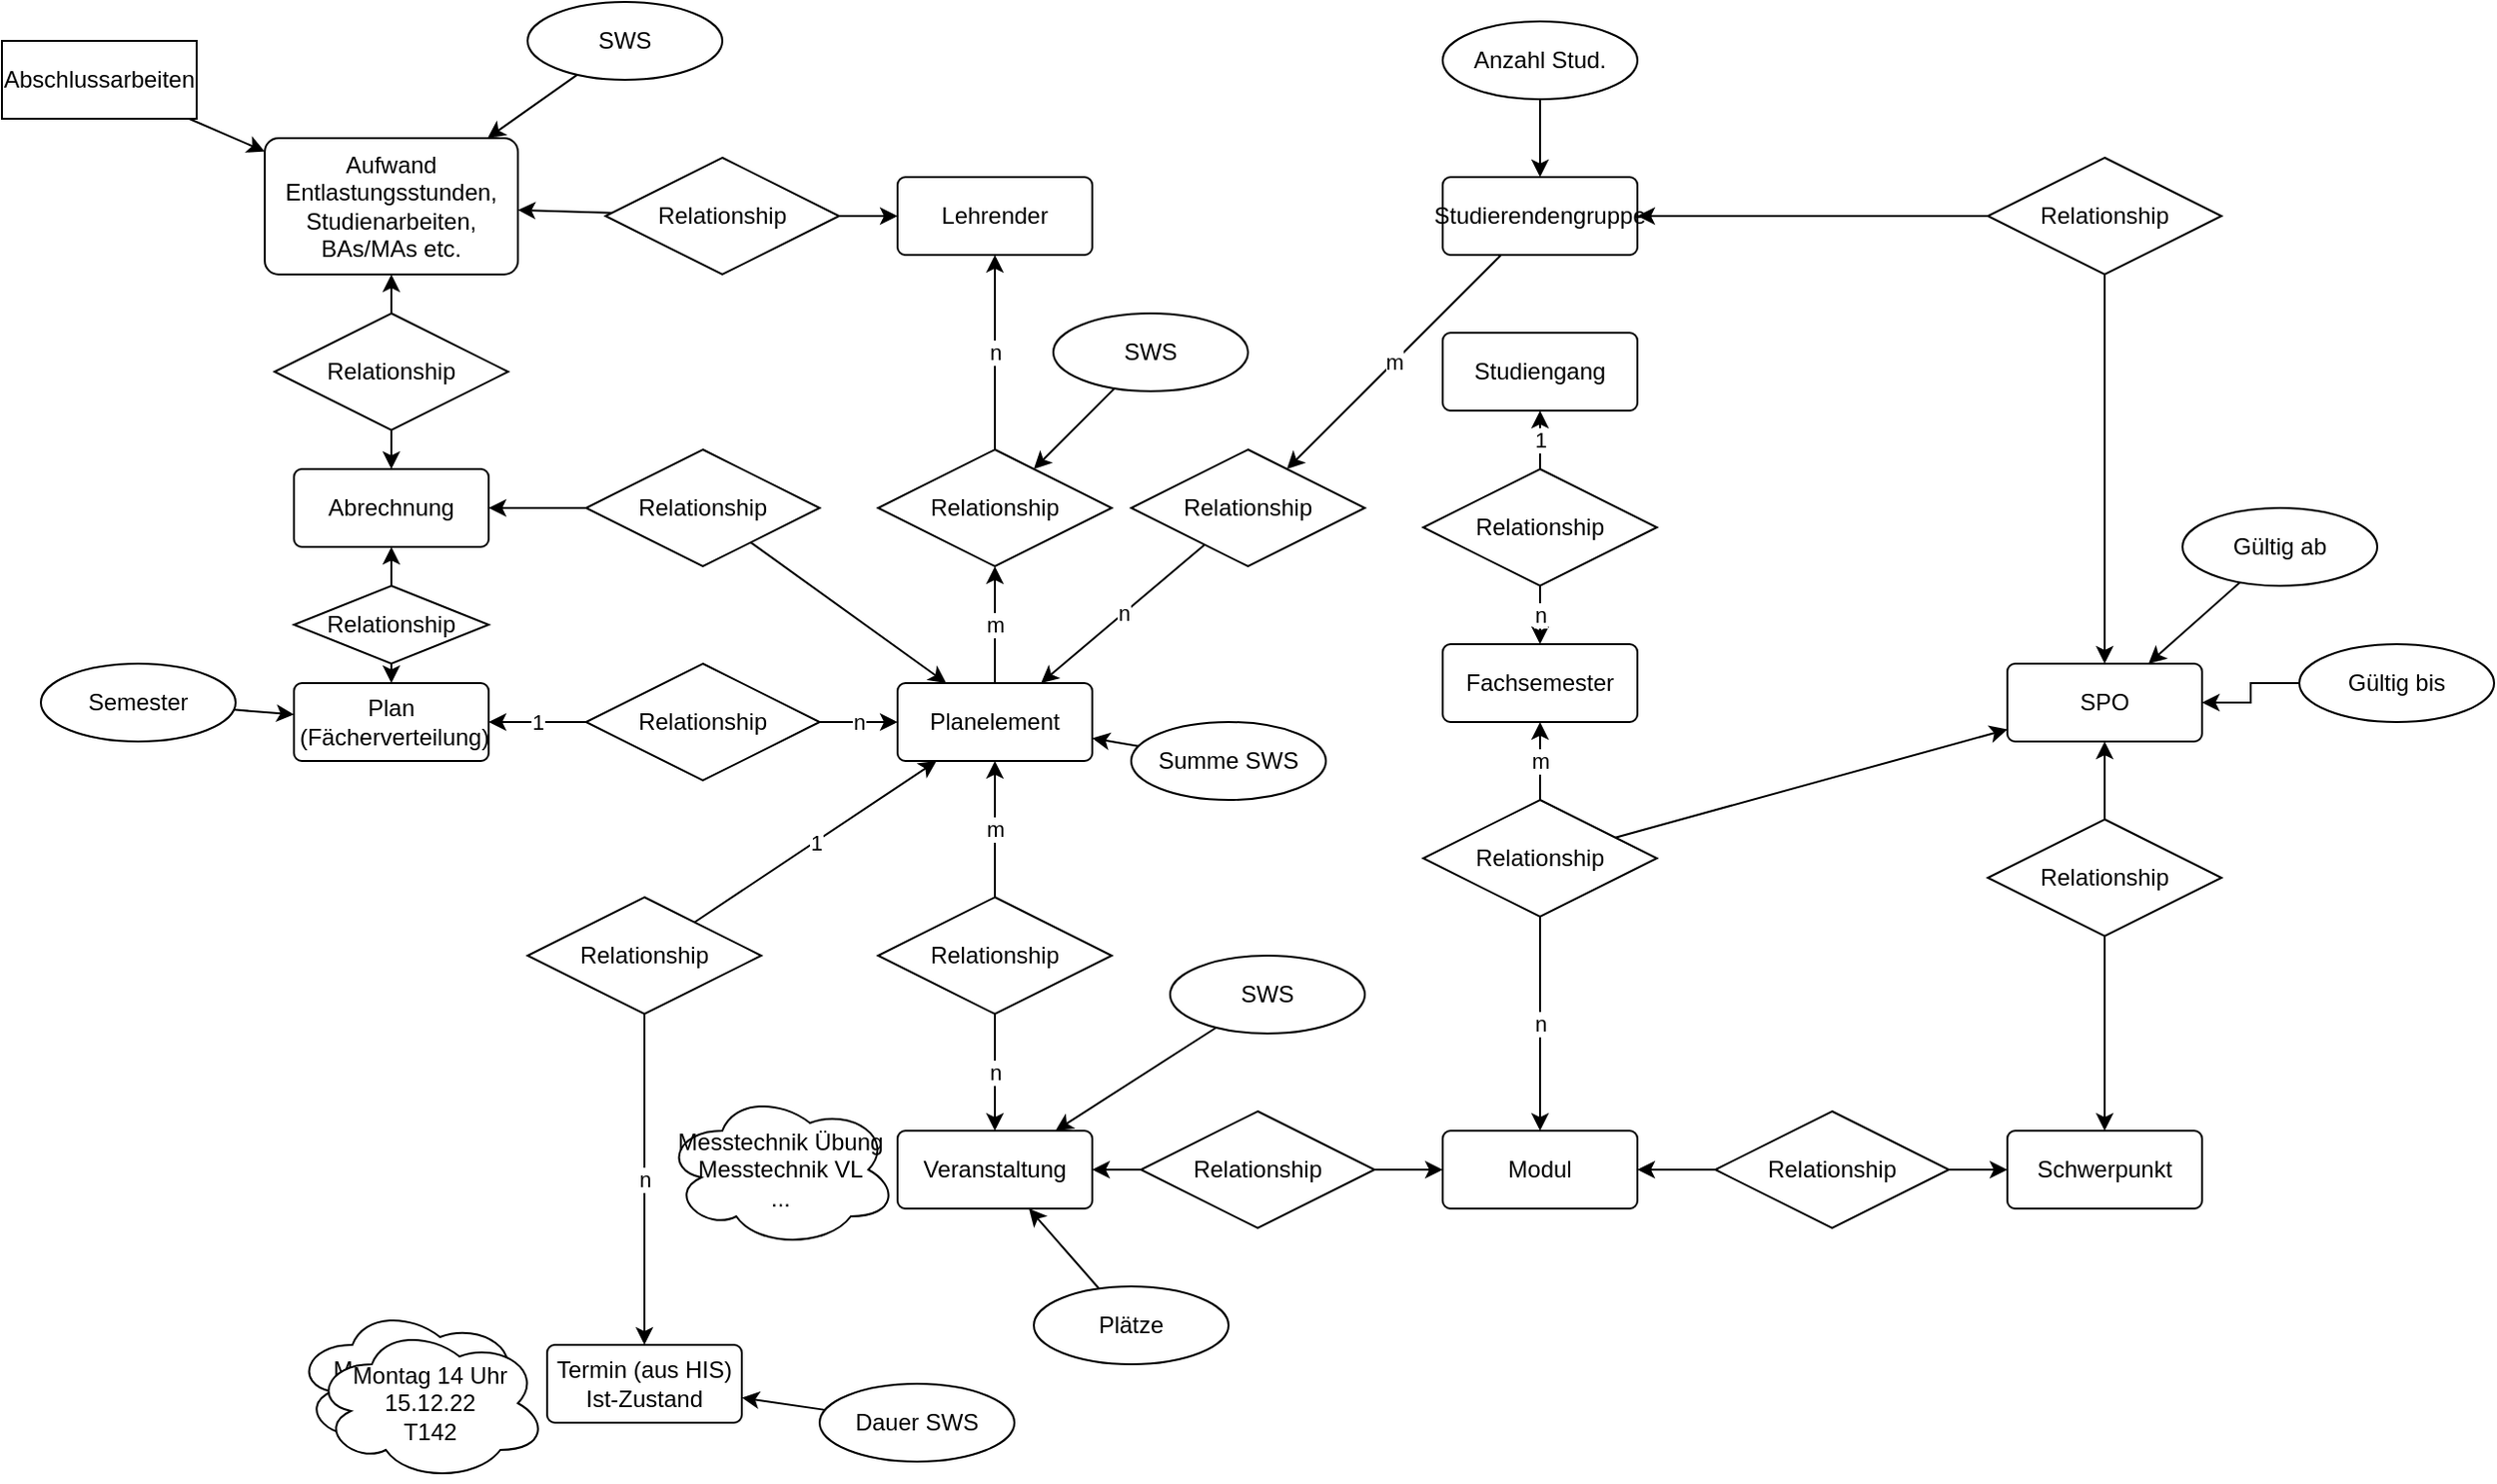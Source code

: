 <mxfile version="18.1.2" type="github">
  <diagram id="R2lEEEUBdFMjLlhIrx00" name="Page-1">
    <mxGraphModel dx="2272" dy="1880" grid="1" gridSize="10" guides="1" tooltips="1" connect="1" arrows="1" fold="1" page="1" pageScale="1" pageWidth="850" pageHeight="1100" math="0" shadow="0" extFonts="Permanent Marker^https://fonts.googleapis.com/css?family=Permanent+Marker">
      <root>
        <mxCell id="0" />
        <mxCell id="1" parent="0" />
        <mxCell id="gRnNfKeBFgU3KXUvMVqS-1" value="Lehrender" style="rounded=1;arcSize=10;whiteSpace=wrap;html=1;align=center;" parent="1" vertex="1">
          <mxGeometry x="240" y="40" width="100" height="40" as="geometry" />
        </mxCell>
        <mxCell id="gRnNfKeBFgU3KXUvMVqS-2" value="&lt;div&gt;Modul&lt;/div&gt;" style="rounded=1;arcSize=10;whiteSpace=wrap;html=1;align=center;" parent="1" vertex="1">
          <mxGeometry x="520" y="530" width="100" height="40" as="geometry" />
        </mxCell>
        <mxCell id="gRnNfKeBFgU3KXUvMVqS-3" value="&lt;div&gt;Plan&lt;/div&gt;&amp;nbsp;(Fächerverteilung)" style="rounded=1;arcSize=10;whiteSpace=wrap;html=1;align=center;" parent="1" vertex="1">
          <mxGeometry x="-70" y="300" width="100" height="40" as="geometry" />
        </mxCell>
        <mxCell id="gRnNfKeBFgU3KXUvMVqS-5" value="&lt;div&gt;Studiengang&lt;/div&gt;" style="rounded=1;arcSize=10;whiteSpace=wrap;html=1;align=center;" parent="1" vertex="1">
          <mxGeometry x="520" y="120" width="100" height="40" as="geometry" />
        </mxCell>
        <mxCell id="gRnNfKeBFgU3KXUvMVqS-6" value="SPO" style="rounded=1;arcSize=10;whiteSpace=wrap;html=1;align=center;" parent="1" vertex="1">
          <mxGeometry x="810" y="290" width="100" height="40" as="geometry" />
        </mxCell>
        <mxCell id="gRnNfKeBFgU3KXUvMVqS-9" value="Veranstaltung" style="rounded=1;arcSize=10;whiteSpace=wrap;html=1;align=center;" parent="1" vertex="1">
          <mxGeometry x="240" y="530" width="100" height="40" as="geometry" />
        </mxCell>
        <mxCell id="gRnNfKeBFgU3KXUvMVqS-11" value="m" style="rounded=0;orthogonalLoop=1;jettySize=auto;html=1;" parent="1" source="gRnNfKeBFgU3KXUvMVqS-10" target="gRnNfKeBFgU3KXUvMVqS-36" edge="1">
          <mxGeometry relative="1" as="geometry" />
        </mxCell>
        <mxCell id="gRnNfKeBFgU3KXUvMVqS-12" value="n" style="edgeStyle=orthogonalEdgeStyle;rounded=0;orthogonalLoop=1;jettySize=auto;html=1;exitX=0.5;exitY=1;exitDx=0;exitDy=0;" parent="1" source="gRnNfKeBFgU3KXUvMVqS-10" target="gRnNfKeBFgU3KXUvMVqS-2" edge="1">
          <mxGeometry relative="1" as="geometry" />
        </mxCell>
        <mxCell id="gRnNfKeBFgU3KXUvMVqS-43" style="edgeStyle=none;rounded=0;orthogonalLoop=1;jettySize=auto;html=1;" parent="1" source="gRnNfKeBFgU3KXUvMVqS-10" target="gRnNfKeBFgU3KXUvMVqS-6" edge="1">
          <mxGeometry relative="1" as="geometry" />
        </mxCell>
        <mxCell id="gRnNfKeBFgU3KXUvMVqS-10" value="Relationship" style="shape=rhombus;perimeter=rhombusPerimeter;whiteSpace=wrap;html=1;align=center;" parent="1" vertex="1">
          <mxGeometry x="510" y="360" width="120" height="60" as="geometry" />
        </mxCell>
        <mxCell id="gRnNfKeBFgU3KXUvMVqS-18" style="rounded=0;orthogonalLoop=1;jettySize=auto;html=1;" parent="1" source="gRnNfKeBFgU3KXUvMVqS-17" target="gRnNfKeBFgU3KXUvMVqS-6" edge="1">
          <mxGeometry relative="1" as="geometry" />
        </mxCell>
        <mxCell id="gRnNfKeBFgU3KXUvMVqS-17" value="Gültig ab" style="ellipse;whiteSpace=wrap;html=1;align=center;" parent="1" vertex="1">
          <mxGeometry x="900" y="210" width="100" height="40" as="geometry" />
        </mxCell>
        <mxCell id="gRnNfKeBFgU3KXUvMVqS-20" style="rounded=0;orthogonalLoop=1;jettySize=auto;html=1;" parent="1" source="gRnNfKeBFgU3KXUvMVqS-19" target="gRnNfKeBFgU3KXUvMVqS-2" edge="1">
          <mxGeometry relative="1" as="geometry" />
        </mxCell>
        <mxCell id="gRnNfKeBFgU3KXUvMVqS-21" style="edgeStyle=none;rounded=0;orthogonalLoop=1;jettySize=auto;html=1;" parent="1" source="gRnNfKeBFgU3KXUvMVqS-19" target="gRnNfKeBFgU3KXUvMVqS-9" edge="1">
          <mxGeometry relative="1" as="geometry">
            <mxPoint x="405" y="656.957" as="targetPoint" />
          </mxGeometry>
        </mxCell>
        <mxCell id="gRnNfKeBFgU3KXUvMVqS-19" value="Relationship" style="shape=rhombus;perimeter=rhombusPerimeter;whiteSpace=wrap;html=1;align=center;" parent="1" vertex="1">
          <mxGeometry x="365" y="520" width="120" height="60" as="geometry" />
        </mxCell>
        <mxCell id="gRnNfKeBFgU3KXUvMVqS-22" value="Studierendengruppe" style="rounded=1;arcSize=10;whiteSpace=wrap;html=1;align=center;" parent="1" vertex="1">
          <mxGeometry x="520" y="40" width="100" height="40" as="geometry" />
        </mxCell>
        <mxCell id="gRnNfKeBFgU3KXUvMVqS-26" value="n" style="edgeStyle=none;rounded=0;orthogonalLoop=1;jettySize=auto;html=1;" parent="1" source="gRnNfKeBFgU3KXUvMVqS-24" target="gRnNfKeBFgU3KXUvMVqS-53" edge="1">
          <mxGeometry relative="1" as="geometry" />
        </mxCell>
        <mxCell id="gRnNfKeBFgU3KXUvMVqS-24" value="Relationship" style="shape=rhombus;perimeter=rhombusPerimeter;whiteSpace=wrap;html=1;align=center;" parent="1" vertex="1">
          <mxGeometry x="360" y="180" width="120" height="60" as="geometry" />
        </mxCell>
        <mxCell id="gRnNfKeBFgU3KXUvMVqS-29" style="edgeStyle=none;rounded=0;orthogonalLoop=1;jettySize=auto;html=1;" parent="1" source="gRnNfKeBFgU3KXUvMVqS-28" target="gRnNfKeBFgU3KXUvMVqS-3" edge="1">
          <mxGeometry relative="1" as="geometry" />
        </mxCell>
        <mxCell id="gRnNfKeBFgU3KXUvMVqS-28" value="Semester" style="ellipse;whiteSpace=wrap;html=1;align=center;" parent="1" vertex="1">
          <mxGeometry x="-200" y="290" width="100" height="40" as="geometry" />
        </mxCell>
        <mxCell id="gRnNfKeBFgU3KXUvMVqS-32" style="edgeStyle=none;rounded=0;orthogonalLoop=1;jettySize=auto;html=1;" parent="1" source="gRnNfKeBFgU3KXUvMVqS-31" target="gRnNfKeBFgU3KXUvMVqS-22" edge="1">
          <mxGeometry relative="1" as="geometry" />
        </mxCell>
        <mxCell id="gRnNfKeBFgU3KXUvMVqS-33" style="edgeStyle=none;rounded=0;orthogonalLoop=1;jettySize=auto;html=1;" parent="1" source="gRnNfKeBFgU3KXUvMVqS-31" target="gRnNfKeBFgU3KXUvMVqS-6" edge="1">
          <mxGeometry relative="1" as="geometry" />
        </mxCell>
        <mxCell id="gRnNfKeBFgU3KXUvMVqS-31" value="Relationship" style="shape=rhombus;perimeter=rhombusPerimeter;whiteSpace=wrap;html=1;align=center;" parent="1" vertex="1">
          <mxGeometry x="800" y="30" width="120" height="60" as="geometry" />
        </mxCell>
        <mxCell id="gRnNfKeBFgU3KXUvMVqS-36" value="Fachsemester" style="rounded=1;arcSize=10;whiteSpace=wrap;html=1;align=center;" parent="1" vertex="1">
          <mxGeometry x="520" y="280" width="100" height="40" as="geometry" />
        </mxCell>
        <mxCell id="gRnNfKeBFgU3KXUvMVqS-39" value="n" style="edgeStyle=none;rounded=0;orthogonalLoop=1;jettySize=auto;html=1;" parent="1" source="gRnNfKeBFgU3KXUvMVqS-38" target="gRnNfKeBFgU3KXUvMVqS-36" edge="1">
          <mxGeometry relative="1" as="geometry" />
        </mxCell>
        <mxCell id="gRnNfKeBFgU3KXUvMVqS-40" value="1" style="edgeStyle=none;rounded=0;orthogonalLoop=1;jettySize=auto;html=1;" parent="1" source="gRnNfKeBFgU3KXUvMVqS-38" target="gRnNfKeBFgU3KXUvMVqS-5" edge="1">
          <mxGeometry relative="1" as="geometry" />
        </mxCell>
        <mxCell id="gRnNfKeBFgU3KXUvMVqS-38" value="Relationship" style="shape=rhombus;perimeter=rhombusPerimeter;whiteSpace=wrap;html=1;align=center;" parent="1" vertex="1">
          <mxGeometry x="510" y="190" width="120" height="60" as="geometry" />
        </mxCell>
        <mxCell id="gRnNfKeBFgU3KXUvMVqS-44" value="Schwerpunkt" style="rounded=1;arcSize=10;whiteSpace=wrap;html=1;align=center;" parent="1" vertex="1">
          <mxGeometry x="810" y="530" width="100" height="40" as="geometry" />
        </mxCell>
        <mxCell id="gRnNfKeBFgU3KXUvMVqS-46" style="edgeStyle=none;rounded=0;orthogonalLoop=1;jettySize=auto;html=1;" parent="1" source="gRnNfKeBFgU3KXUvMVqS-45" target="gRnNfKeBFgU3KXUvMVqS-2" edge="1">
          <mxGeometry relative="1" as="geometry" />
        </mxCell>
        <mxCell id="gRnNfKeBFgU3KXUvMVqS-47" style="edgeStyle=none;rounded=0;orthogonalLoop=1;jettySize=auto;html=1;" parent="1" source="gRnNfKeBFgU3KXUvMVqS-45" target="gRnNfKeBFgU3KXUvMVqS-44" edge="1">
          <mxGeometry relative="1" as="geometry" />
        </mxCell>
        <mxCell id="gRnNfKeBFgU3KXUvMVqS-45" value="Relationship" style="shape=rhombus;perimeter=rhombusPerimeter;whiteSpace=wrap;html=1;align=center;" parent="1" vertex="1">
          <mxGeometry x="660" y="520" width="120" height="60" as="geometry" />
        </mxCell>
        <mxCell id="gRnNfKeBFgU3KXUvMVqS-49" style="edgeStyle=none;rounded=0;orthogonalLoop=1;jettySize=auto;html=1;" parent="1" source="gRnNfKeBFgU3KXUvMVqS-48" target="gRnNfKeBFgU3KXUvMVqS-44" edge="1">
          <mxGeometry relative="1" as="geometry" />
        </mxCell>
        <mxCell id="gRnNfKeBFgU3KXUvMVqS-50" style="edgeStyle=none;rounded=0;orthogonalLoop=1;jettySize=auto;html=1;" parent="1" source="gRnNfKeBFgU3KXUvMVqS-48" target="gRnNfKeBFgU3KXUvMVqS-6" edge="1">
          <mxGeometry relative="1" as="geometry" />
        </mxCell>
        <mxCell id="gRnNfKeBFgU3KXUvMVqS-48" value="Relationship" style="shape=rhombus;perimeter=rhombusPerimeter;whiteSpace=wrap;html=1;align=center;" parent="1" vertex="1">
          <mxGeometry x="800" y="370" width="120" height="60" as="geometry" />
        </mxCell>
        <mxCell id="gRnNfKeBFgU3KXUvMVqS-59" value="m" style="edgeStyle=none;rounded=0;orthogonalLoop=1;jettySize=auto;html=1;" parent="1" source="gRnNfKeBFgU3KXUvMVqS-53" target="gRnNfKeBFgU3KXUvMVqS-55" edge="1">
          <mxGeometry relative="1" as="geometry" />
        </mxCell>
        <mxCell id="gRnNfKeBFgU3KXUvMVqS-53" value="&lt;div&gt;Planelement&lt;/div&gt;" style="rounded=1;arcSize=10;whiteSpace=wrap;html=1;align=center;" parent="1" vertex="1">
          <mxGeometry x="240" y="300" width="100" height="40" as="geometry" />
        </mxCell>
        <mxCell id="gRnNfKeBFgU3KXUvMVqS-60" value="n" style="edgeStyle=none;rounded=0;orthogonalLoop=1;jettySize=auto;html=1;" parent="1" source="gRnNfKeBFgU3KXUvMVqS-55" target="gRnNfKeBFgU3KXUvMVqS-1" edge="1">
          <mxGeometry relative="1" as="geometry" />
        </mxCell>
        <mxCell id="gRnNfKeBFgU3KXUvMVqS-55" value="Relationship" style="shape=rhombus;perimeter=rhombusPerimeter;whiteSpace=wrap;html=1;align=center;" parent="1" vertex="1">
          <mxGeometry x="230" y="180" width="120" height="60" as="geometry" />
        </mxCell>
        <mxCell id="gRnNfKeBFgU3KXUvMVqS-57" value="m" style="edgeStyle=none;rounded=0;orthogonalLoop=1;jettySize=auto;html=1;" parent="1" source="gRnNfKeBFgU3KXUvMVqS-56" target="gRnNfKeBFgU3KXUvMVqS-53" edge="1">
          <mxGeometry relative="1" as="geometry" />
        </mxCell>
        <mxCell id="gRnNfKeBFgU3KXUvMVqS-58" value="n" style="edgeStyle=none;rounded=0;orthogonalLoop=1;jettySize=auto;html=1;" parent="1" source="gRnNfKeBFgU3KXUvMVqS-56" target="gRnNfKeBFgU3KXUvMVqS-9" edge="1">
          <mxGeometry relative="1" as="geometry" />
        </mxCell>
        <mxCell id="gRnNfKeBFgU3KXUvMVqS-56" value="Relationship" style="shape=rhombus;perimeter=rhombusPerimeter;whiteSpace=wrap;html=1;align=center;" parent="1" vertex="1">
          <mxGeometry x="230" y="410" width="120" height="60" as="geometry" />
        </mxCell>
        <mxCell id="gRnNfKeBFgU3KXUvMVqS-63" value="n" style="edgeStyle=none;rounded=0;orthogonalLoop=1;jettySize=auto;html=1;" parent="1" source="gRnNfKeBFgU3KXUvMVqS-61" target="gRnNfKeBFgU3KXUvMVqS-53" edge="1">
          <mxGeometry relative="1" as="geometry" />
        </mxCell>
        <mxCell id="gRnNfKeBFgU3KXUvMVqS-64" value="1" style="edgeStyle=none;rounded=0;orthogonalLoop=1;jettySize=auto;html=1;" parent="1" source="gRnNfKeBFgU3KXUvMVqS-61" target="gRnNfKeBFgU3KXUvMVqS-3" edge="1">
          <mxGeometry relative="1" as="geometry" />
        </mxCell>
        <mxCell id="gRnNfKeBFgU3KXUvMVqS-61" value="Relationship" style="shape=rhombus;perimeter=rhombusPerimeter;whiteSpace=wrap;html=1;align=center;" parent="1" vertex="1">
          <mxGeometry x="80" y="290" width="120" height="60" as="geometry" />
        </mxCell>
        <mxCell id="gRnNfKeBFgU3KXUvMVqS-65" value="&lt;div&gt;Termin (aus HIS)&lt;/div&gt;&lt;div&gt;Ist-Zustand&lt;br&gt;&lt;/div&gt;" style="rounded=1;arcSize=10;whiteSpace=wrap;html=1;align=center;" parent="1" vertex="1">
          <mxGeometry x="60" y="640" width="100" height="40" as="geometry" />
        </mxCell>
        <mxCell id="gRnNfKeBFgU3KXUvMVqS-67" value="n" style="edgeStyle=none;rounded=0;orthogonalLoop=1;jettySize=auto;html=1;" parent="1" source="gRnNfKeBFgU3KXUvMVqS-66" target="gRnNfKeBFgU3KXUvMVqS-65" edge="1">
          <mxGeometry relative="1" as="geometry" />
        </mxCell>
        <mxCell id="gRnNfKeBFgU3KXUvMVqS-68" value="1" style="edgeStyle=none;rounded=0;orthogonalLoop=1;jettySize=auto;html=1;" parent="1" source="gRnNfKeBFgU3KXUvMVqS-66" target="gRnNfKeBFgU3KXUvMVqS-53" edge="1">
          <mxGeometry relative="1" as="geometry" />
        </mxCell>
        <mxCell id="gRnNfKeBFgU3KXUvMVqS-66" value="Relationship" style="shape=rhombus;perimeter=rhombusPerimeter;whiteSpace=wrap;html=1;align=center;" parent="1" vertex="1">
          <mxGeometry x="50" y="410" width="120" height="60" as="geometry" />
        </mxCell>
        <mxCell id="gRnNfKeBFgU3KXUvMVqS-69" value="&lt;div&gt;Messtechnik Übung&lt;/div&gt;&lt;div&gt;Messtechnik VL&lt;/div&gt;&lt;div&gt;...&lt;/div&gt;" style="ellipse;shape=cloud;whiteSpace=wrap;html=1;" parent="1" vertex="1">
          <mxGeometry x="120" y="510" width="120" height="80" as="geometry" />
        </mxCell>
        <mxCell id="gRnNfKeBFgU3KXUvMVqS-70" value="&lt;div&gt;Montag 14 Uhr&lt;/div&gt;&lt;div&gt;15.12.22&lt;br&gt;&lt;/div&gt;" style="ellipse;shape=cloud;whiteSpace=wrap;html=1;" parent="1" vertex="1">
          <mxGeometry x="-70" y="620" width="120" height="80" as="geometry" />
        </mxCell>
        <mxCell id="gRnNfKeBFgU3KXUvMVqS-71" value="&lt;div&gt;Montag 14 Uhr&lt;/div&gt;&lt;div&gt;15.12.22&lt;/div&gt;&lt;div&gt;T142&lt;br&gt;&lt;/div&gt;" style="ellipse;shape=cloud;whiteSpace=wrap;html=1;" parent="1" vertex="1">
          <mxGeometry x="-60" y="630" width="120" height="80" as="geometry" />
        </mxCell>
        <mxCell id="gRnNfKeBFgU3KXUvMVqS-73" style="edgeStyle=none;rounded=0;orthogonalLoop=1;jettySize=auto;html=1;" parent="1" source="gRnNfKeBFgU3KXUvMVqS-72" target="gRnNfKeBFgU3KXUvMVqS-55" edge="1">
          <mxGeometry relative="1" as="geometry" />
        </mxCell>
        <mxCell id="gRnNfKeBFgU3KXUvMVqS-72" value="SWS" style="ellipse;whiteSpace=wrap;html=1;align=center;" parent="1" vertex="1">
          <mxGeometry x="320" y="110" width="100" height="40" as="geometry" />
        </mxCell>
        <mxCell id="gRnNfKeBFgU3KXUvMVqS-75" style="edgeStyle=none;rounded=0;orthogonalLoop=1;jettySize=auto;html=1;" parent="1" source="gRnNfKeBFgU3KXUvMVqS-74" target="gRnNfKeBFgU3KXUvMVqS-53" edge="1">
          <mxGeometry relative="1" as="geometry" />
        </mxCell>
        <mxCell id="gRnNfKeBFgU3KXUvMVqS-74" value="Summe SWS" style="ellipse;whiteSpace=wrap;html=1;align=center;" parent="1" vertex="1">
          <mxGeometry x="360" y="320" width="100" height="40" as="geometry" />
        </mxCell>
        <mxCell id="gRnNfKeBFgU3KXUvMVqS-80" value="m" style="edgeStyle=none;rounded=0;orthogonalLoop=1;jettySize=auto;html=1;" parent="1" source="gRnNfKeBFgU3KXUvMVqS-22" target="gRnNfKeBFgU3KXUvMVqS-24" edge="1">
          <mxGeometry relative="1" as="geometry">
            <mxPoint x="462.5" y="150" as="sourcePoint" />
          </mxGeometry>
        </mxCell>
        <mxCell id="gRnNfKeBFgU3KXUvMVqS-82" style="edgeStyle=none;rounded=0;orthogonalLoop=1;jettySize=auto;html=1;" parent="1" source="gRnNfKeBFgU3KXUvMVqS-81" target="gRnNfKeBFgU3KXUvMVqS-9" edge="1">
          <mxGeometry relative="1" as="geometry" />
        </mxCell>
        <mxCell id="gRnNfKeBFgU3KXUvMVqS-81" value="Plätze" style="ellipse;whiteSpace=wrap;html=1;align=center;" parent="1" vertex="1">
          <mxGeometry x="310" y="610" width="100" height="40" as="geometry" />
        </mxCell>
        <mxCell id="gRnNfKeBFgU3KXUvMVqS-84" style="edgeStyle=none;rounded=0;orthogonalLoop=1;jettySize=auto;html=1;" parent="1" source="gRnNfKeBFgU3KXUvMVqS-83" target="gRnNfKeBFgU3KXUvMVqS-9" edge="1">
          <mxGeometry relative="1" as="geometry" />
        </mxCell>
        <mxCell id="gRnNfKeBFgU3KXUvMVqS-83" value="SWS" style="ellipse;whiteSpace=wrap;html=1;align=center;" parent="1" vertex="1">
          <mxGeometry x="380" y="440" width="100" height="40" as="geometry" />
        </mxCell>
        <mxCell id="gRnNfKeBFgU3KXUvMVqS-86" style="edgeStyle=none;rounded=0;orthogonalLoop=1;jettySize=auto;html=1;" parent="1" source="gRnNfKeBFgU3KXUvMVqS-85" target="gRnNfKeBFgU3KXUvMVqS-22" edge="1">
          <mxGeometry relative="1" as="geometry" />
        </mxCell>
        <mxCell id="gRnNfKeBFgU3KXUvMVqS-85" value="Anzahl Stud." style="ellipse;whiteSpace=wrap;html=1;align=center;" parent="1" vertex="1">
          <mxGeometry x="520" y="-40" width="100" height="40" as="geometry" />
        </mxCell>
        <mxCell id="gRnNfKeBFgU3KXUvMVqS-88" style="edgeStyle=none;rounded=0;orthogonalLoop=1;jettySize=auto;html=1;exitX=1;exitY=0.75;exitDx=0;exitDy=0;" parent="1" source="gRnNfKeBFgU3KXUvMVqS-5" target="gRnNfKeBFgU3KXUvMVqS-5" edge="1">
          <mxGeometry relative="1" as="geometry" />
        </mxCell>
        <mxCell id="gRnNfKeBFgU3KXUvMVqS-90" style="edgeStyle=none;rounded=0;orthogonalLoop=1;jettySize=auto;html=1;" parent="1" source="gRnNfKeBFgU3KXUvMVqS-89" target="gRnNfKeBFgU3KXUvMVqS-65" edge="1">
          <mxGeometry relative="1" as="geometry" />
        </mxCell>
        <mxCell id="gRnNfKeBFgU3KXUvMVqS-89" value="Dauer SWS" style="ellipse;whiteSpace=wrap;html=1;align=center;" parent="1" vertex="1">
          <mxGeometry x="200" y="660" width="100" height="40" as="geometry" />
        </mxCell>
        <mxCell id="gRnNfKeBFgU3KXUvMVqS-91" value="&lt;div&gt;Aufwand&lt;/div&gt;&lt;div&gt;Entlastungsstunden, Studienarbeiten, BAs/MAs etc.&lt;br&gt;&lt;/div&gt;" style="rounded=1;arcSize=10;whiteSpace=wrap;html=1;align=center;" parent="1" vertex="1">
          <mxGeometry x="-85" y="20" width="130" height="70" as="geometry" />
        </mxCell>
        <mxCell id="gRnNfKeBFgU3KXUvMVqS-93" style="edgeStyle=none;rounded=0;orthogonalLoop=1;jettySize=auto;html=1;" parent="1" source="gRnNfKeBFgU3KXUvMVqS-92" target="gRnNfKeBFgU3KXUvMVqS-91" edge="1">
          <mxGeometry relative="1" as="geometry" />
        </mxCell>
        <mxCell id="gRnNfKeBFgU3KXUvMVqS-94" style="edgeStyle=none;rounded=0;orthogonalLoop=1;jettySize=auto;html=1;" parent="1" source="gRnNfKeBFgU3KXUvMVqS-92" target="gRnNfKeBFgU3KXUvMVqS-1" edge="1">
          <mxGeometry relative="1" as="geometry" />
        </mxCell>
        <mxCell id="gRnNfKeBFgU3KXUvMVqS-92" value="Relationship" style="shape=rhombus;perimeter=rhombusPerimeter;whiteSpace=wrap;html=1;align=center;" parent="1" vertex="1">
          <mxGeometry x="90" y="30" width="120" height="60" as="geometry" />
        </mxCell>
        <mxCell id="gRnNfKeBFgU3KXUvMVqS-96" style="edgeStyle=none;rounded=0;orthogonalLoop=1;jettySize=auto;html=1;" parent="1" source="gRnNfKeBFgU3KXUvMVqS-95" target="gRnNfKeBFgU3KXUvMVqS-91" edge="1">
          <mxGeometry relative="1" as="geometry" />
        </mxCell>
        <mxCell id="gRnNfKeBFgU3KXUvMVqS-95" value="SWS" style="ellipse;whiteSpace=wrap;html=1;align=center;" parent="1" vertex="1">
          <mxGeometry x="50" y="-50" width="100" height="40" as="geometry" />
        </mxCell>
        <mxCell id="gRnNfKeBFgU3KXUvMVqS-98" style="edgeStyle=none;rounded=0;orthogonalLoop=1;jettySize=auto;html=1;" parent="1" source="gRnNfKeBFgU3KXUvMVqS-97" target="gRnNfKeBFgU3KXUvMVqS-91" edge="1">
          <mxGeometry relative="1" as="geometry" />
        </mxCell>
        <mxCell id="gRnNfKeBFgU3KXUvMVqS-97" value="Abschlussarbeiten" style="whiteSpace=wrap;html=1;align=center;" parent="1" vertex="1">
          <mxGeometry x="-220" y="-30" width="100" height="40" as="geometry" />
        </mxCell>
        <mxCell id="gRnNfKeBFgU3KXUvMVqS-102" value="Abrechnung" style="rounded=1;arcSize=10;whiteSpace=wrap;html=1;align=center;" parent="1" vertex="1">
          <mxGeometry x="-70" y="190" width="100" height="40" as="geometry" />
        </mxCell>
        <mxCell id="gRnNfKeBFgU3KXUvMVqS-104" style="edgeStyle=none;rounded=0;orthogonalLoop=1;jettySize=auto;html=1;" parent="1" source="gRnNfKeBFgU3KXUvMVqS-103" target="gRnNfKeBFgU3KXUvMVqS-102" edge="1">
          <mxGeometry relative="1" as="geometry" />
        </mxCell>
        <mxCell id="gRnNfKeBFgU3KXUvMVqS-105" style="edgeStyle=none;rounded=0;orthogonalLoop=1;jettySize=auto;html=1;entryX=0.25;entryY=0;entryDx=0;entryDy=0;" parent="1" source="gRnNfKeBFgU3KXUvMVqS-103" target="gRnNfKeBFgU3KXUvMVqS-53" edge="1">
          <mxGeometry relative="1" as="geometry" />
        </mxCell>
        <mxCell id="gRnNfKeBFgU3KXUvMVqS-103" value="Relationship" style="shape=rhombus;perimeter=rhombusPerimeter;whiteSpace=wrap;html=1;align=center;" parent="1" vertex="1">
          <mxGeometry x="80" y="180" width="120" height="60" as="geometry" />
        </mxCell>
        <mxCell id="gRnNfKeBFgU3KXUvMVqS-107" style="edgeStyle=none;rounded=0;orthogonalLoop=1;jettySize=auto;html=1;" parent="1" source="gRnNfKeBFgU3KXUvMVqS-106" target="gRnNfKeBFgU3KXUvMVqS-102" edge="1">
          <mxGeometry relative="1" as="geometry" />
        </mxCell>
        <mxCell id="gRnNfKeBFgU3KXUvMVqS-108" style="edgeStyle=none;rounded=0;orthogonalLoop=1;jettySize=auto;html=1;" parent="1" source="gRnNfKeBFgU3KXUvMVqS-106" target="gRnNfKeBFgU3KXUvMVqS-91" edge="1">
          <mxGeometry relative="1" as="geometry" />
        </mxCell>
        <mxCell id="gRnNfKeBFgU3KXUvMVqS-106" value="Relationship" style="shape=rhombus;perimeter=rhombusPerimeter;whiteSpace=wrap;html=1;align=center;" parent="1" vertex="1">
          <mxGeometry x="-80" y="110" width="120" height="60" as="geometry" />
        </mxCell>
        <mxCell id="gRnNfKeBFgU3KXUvMVqS-110" style="edgeStyle=none;rounded=0;orthogonalLoop=1;jettySize=auto;html=1;" parent="1" source="gRnNfKeBFgU3KXUvMVqS-109" target="gRnNfKeBFgU3KXUvMVqS-3" edge="1">
          <mxGeometry relative="1" as="geometry" />
        </mxCell>
        <mxCell id="gRnNfKeBFgU3KXUvMVqS-111" style="edgeStyle=none;rounded=0;orthogonalLoop=1;jettySize=auto;html=1;" parent="1" source="gRnNfKeBFgU3KXUvMVqS-109" target="gRnNfKeBFgU3KXUvMVqS-102" edge="1">
          <mxGeometry relative="1" as="geometry" />
        </mxCell>
        <mxCell id="gRnNfKeBFgU3KXUvMVqS-109" value="Relationship" style="shape=rhombus;perimeter=rhombusPerimeter;whiteSpace=wrap;html=1;align=center;" parent="1" vertex="1">
          <mxGeometry x="-70" y="250" width="100" height="40" as="geometry" />
        </mxCell>
        <mxCell id="wg3Lj3aLdknJIfBZmOL0-2" style="edgeStyle=orthogonalEdgeStyle;rounded=0;orthogonalLoop=1;jettySize=auto;html=1;" edge="1" parent="1" source="wg3Lj3aLdknJIfBZmOL0-1" target="gRnNfKeBFgU3KXUvMVqS-6">
          <mxGeometry relative="1" as="geometry" />
        </mxCell>
        <mxCell id="wg3Lj3aLdknJIfBZmOL0-1" value="Gültig bis" style="ellipse;whiteSpace=wrap;html=1;align=center;" vertex="1" parent="1">
          <mxGeometry x="960" y="280" width="100" height="40" as="geometry" />
        </mxCell>
      </root>
    </mxGraphModel>
  </diagram>
</mxfile>
